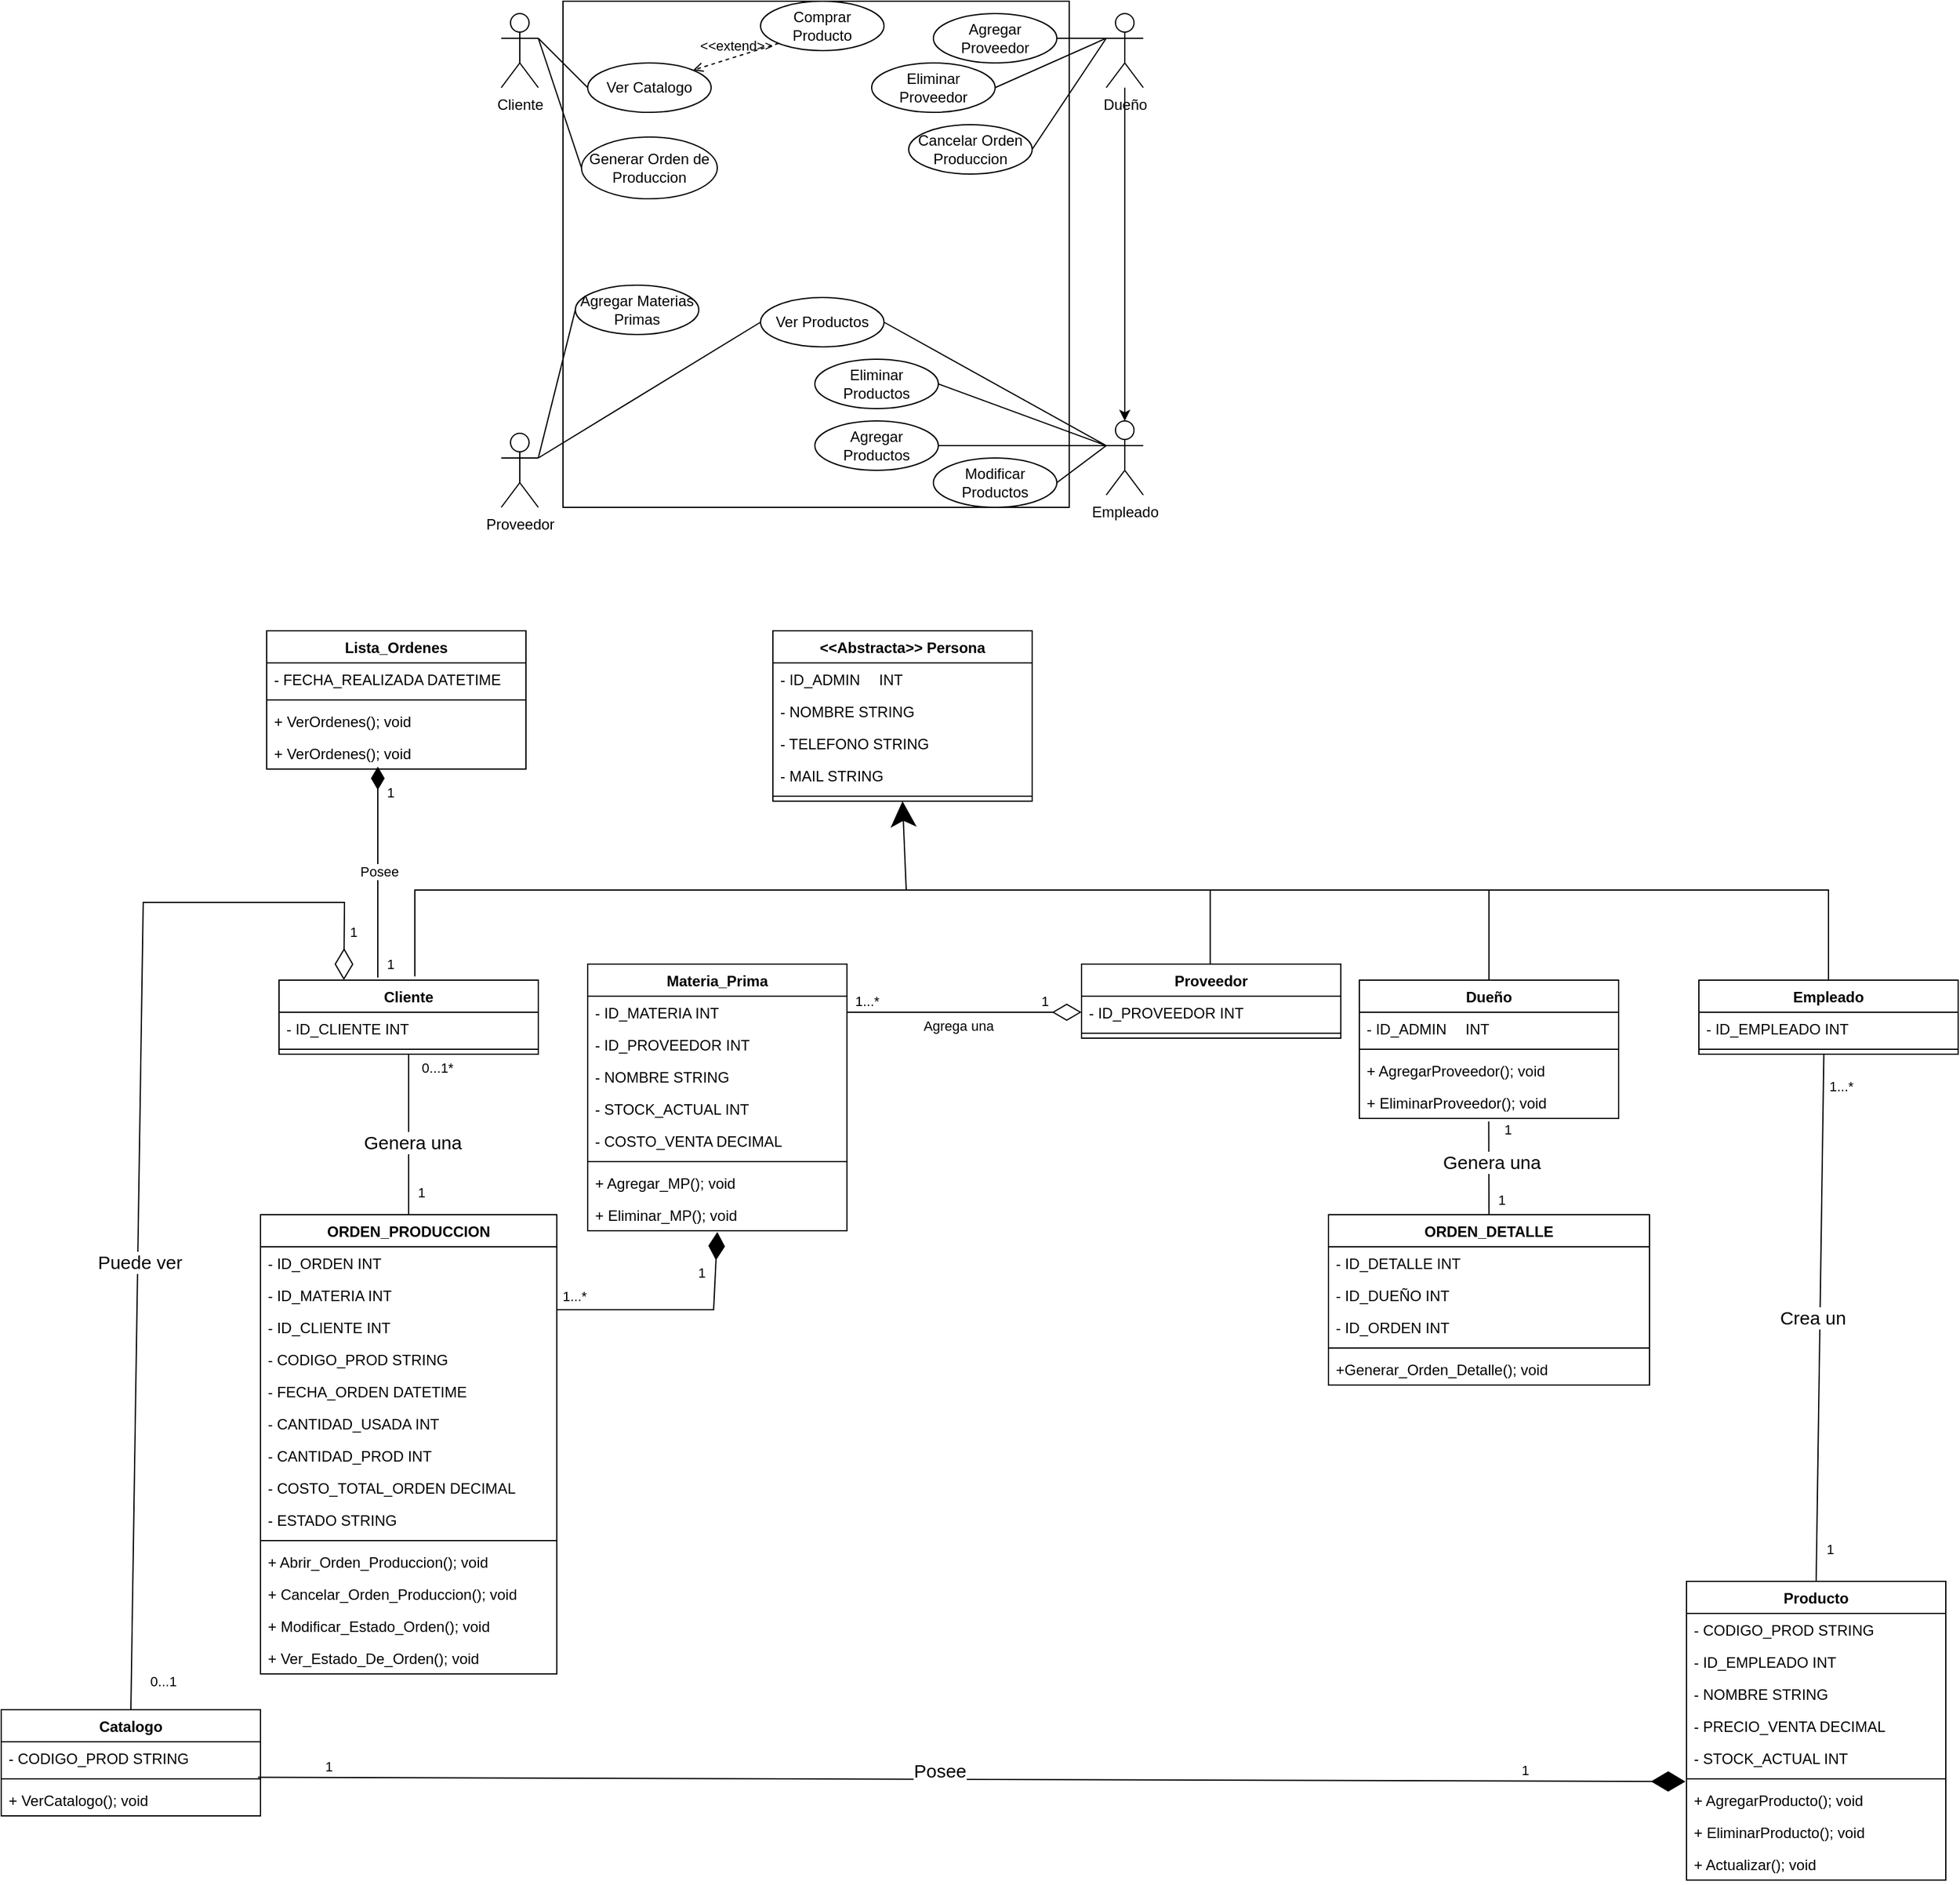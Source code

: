 <mxfile version="28.2.5">
  <diagram name="Página-1" id="LT0VvK6qrZf3RXIHlYqh">
    <mxGraphModel dx="1991" dy="751" grid="1" gridSize="10" guides="1" tooltips="1" connect="1" arrows="1" fold="1" page="1" pageScale="1" pageWidth="827" pageHeight="1169" math="0" shadow="0">
      <root>
        <mxCell id="0" />
        <mxCell id="1" parent="0" />
        <mxCell id="NWXbypDITUbBA5jq33zf-1" value="" style="whiteSpace=wrap;html=1;aspect=fixed;" vertex="1" parent="1">
          <mxGeometry x="160" y="40" width="410" height="410" as="geometry" />
        </mxCell>
        <mxCell id="NWXbypDITUbBA5jq33zf-2" value="Agregar&lt;div&gt;Proveedor&lt;/div&gt;" style="ellipse;whiteSpace=wrap;html=1;" vertex="1" parent="1">
          <mxGeometry x="460" y="50" width="100" height="40" as="geometry" />
        </mxCell>
        <mxCell id="NWXbypDITUbBA5jq33zf-3" value="Proveedor" style="shape=umlActor;verticalLabelPosition=bottom;verticalAlign=top;html=1;outlineConnect=0;" vertex="1" parent="1">
          <mxGeometry x="110" y="390" width="30" height="60" as="geometry" />
        </mxCell>
        <mxCell id="NWXbypDITUbBA5jq33zf-4" value="Dueño" style="shape=umlActor;verticalLabelPosition=bottom;verticalAlign=top;html=1;outlineConnect=0;" vertex="1" parent="1">
          <mxGeometry x="600" y="50" width="30" height="60" as="geometry" />
        </mxCell>
        <mxCell id="NWXbypDITUbBA5jq33zf-8" value="Eliminar&lt;div&gt;Proveedor&lt;/div&gt;" style="ellipse;whiteSpace=wrap;html=1;" vertex="1" parent="1">
          <mxGeometry x="410" y="90" width="100" height="40" as="geometry" />
        </mxCell>
        <mxCell id="NWXbypDITUbBA5jq33zf-9" value="" style="endArrow=none;html=1;rounded=0;entryX=0;entryY=0.333;entryDx=0;entryDy=0;entryPerimeter=0;exitX=1;exitY=0.5;exitDx=0;exitDy=0;" edge="1" parent="1" source="NWXbypDITUbBA5jq33zf-2" target="NWXbypDITUbBA5jq33zf-4">
          <mxGeometry width="50" height="50" relative="1" as="geometry">
            <mxPoint x="370" y="270" as="sourcePoint" />
            <mxPoint x="420" y="220" as="targetPoint" />
          </mxGeometry>
        </mxCell>
        <mxCell id="NWXbypDITUbBA5jq33zf-10" value="" style="endArrow=none;html=1;rounded=0;entryX=0;entryY=0.333;entryDx=0;entryDy=0;entryPerimeter=0;exitX=1;exitY=0.5;exitDx=0;exitDy=0;" edge="1" parent="1" source="NWXbypDITUbBA5jq33zf-8" target="NWXbypDITUbBA5jq33zf-4">
          <mxGeometry width="50" height="50" relative="1" as="geometry">
            <mxPoint x="570" y="80" as="sourcePoint" />
            <mxPoint x="620" y="80" as="targetPoint" />
          </mxGeometry>
        </mxCell>
        <mxCell id="NWXbypDITUbBA5jq33zf-13" value="&lt;div&gt;Agregar Productos&lt;/div&gt;" style="ellipse;whiteSpace=wrap;html=1;" vertex="1" parent="1">
          <mxGeometry x="364" y="380" width="100" height="40" as="geometry" />
        </mxCell>
        <mxCell id="NWXbypDITUbBA5jq33zf-14" value="" style="endArrow=none;html=1;rounded=0;exitX=1;exitY=0.5;exitDx=0;exitDy=0;" edge="1" parent="1" source="NWXbypDITUbBA5jq33zf-13">
          <mxGeometry width="50" height="50" relative="1" as="geometry">
            <mxPoint x="520" y="160" as="sourcePoint" />
            <mxPoint x="600" y="400" as="targetPoint" />
          </mxGeometry>
        </mxCell>
        <mxCell id="NWXbypDITUbBA5jq33zf-15" value="&lt;div&gt;Eliminar Productos&lt;/div&gt;" style="ellipse;whiteSpace=wrap;html=1;" vertex="1" parent="1">
          <mxGeometry x="364" y="330" width="100" height="40" as="geometry" />
        </mxCell>
        <mxCell id="NWXbypDITUbBA5jq33zf-18" value="&lt;div&gt;Agregar Materias Primas&lt;/div&gt;" style="ellipse;whiteSpace=wrap;html=1;" vertex="1" parent="1">
          <mxGeometry x="170" y="270" width="100" height="40" as="geometry" />
        </mxCell>
        <mxCell id="NWXbypDITUbBA5jq33zf-19" value="" style="endArrow=none;html=1;rounded=0;entryX=0;entryY=0.5;entryDx=0;entryDy=0;" edge="1" parent="1" target="NWXbypDITUbBA5jq33zf-18">
          <mxGeometry width="50" height="50" relative="1" as="geometry">
            <mxPoint x="140" y="410" as="sourcePoint" />
            <mxPoint x="200" y="410" as="targetPoint" />
          </mxGeometry>
        </mxCell>
        <mxCell id="NWXbypDITUbBA5jq33zf-20" value="&lt;div&gt;Ver Productos&lt;/div&gt;" style="ellipse;whiteSpace=wrap;html=1;" vertex="1" parent="1">
          <mxGeometry x="320" y="280" width="100" height="40" as="geometry" />
        </mxCell>
        <mxCell id="NWXbypDITUbBA5jq33zf-21" value="" style="endArrow=none;html=1;rounded=0;entryX=0;entryY=0.5;entryDx=0;entryDy=0;" edge="1" parent="1" target="NWXbypDITUbBA5jq33zf-20">
          <mxGeometry width="50" height="50" relative="1" as="geometry">
            <mxPoint x="140" y="410" as="sourcePoint" />
            <mxPoint x="250" y="370" as="targetPoint" />
          </mxGeometry>
        </mxCell>
        <mxCell id="NWXbypDITUbBA5jq33zf-22" value="" style="endArrow=none;html=1;rounded=0;exitX=1;exitY=0.5;exitDx=0;exitDy=0;entryX=0;entryY=0.333;entryDx=0;entryDy=0;entryPerimeter=0;" edge="1" parent="1" source="NWXbypDITUbBA5jq33zf-15" target="NWXbypDITUbBA5jq33zf-25">
          <mxGeometry width="50" height="50" relative="1" as="geometry">
            <mxPoint x="530" y="230" as="sourcePoint" />
            <mxPoint x="600" y="70" as="targetPoint" />
          </mxGeometry>
        </mxCell>
        <mxCell id="NWXbypDITUbBA5jq33zf-23" value="&lt;div&gt;Modificar Productos&lt;/div&gt;" style="ellipse;whiteSpace=wrap;html=1;" vertex="1" parent="1">
          <mxGeometry x="460" y="410" width="100" height="40" as="geometry" />
        </mxCell>
        <mxCell id="NWXbypDITUbBA5jq33zf-24" value="" style="endArrow=none;html=1;rounded=0;exitX=1;exitY=0.5;exitDx=0;exitDy=0;entryX=0;entryY=0.333;entryDx=0;entryDy=0;entryPerimeter=0;" edge="1" parent="1" source="NWXbypDITUbBA5jq33zf-23" target="NWXbypDITUbBA5jq33zf-25">
          <mxGeometry width="50" height="50" relative="1" as="geometry">
            <mxPoint x="520" y="320" as="sourcePoint" />
            <mxPoint x="640" y="180" as="targetPoint" />
          </mxGeometry>
        </mxCell>
        <mxCell id="NWXbypDITUbBA5jq33zf-25" value="Empleado" style="shape=umlActor;verticalLabelPosition=bottom;verticalAlign=top;html=1;outlineConnect=0;" vertex="1" parent="1">
          <mxGeometry x="600" y="380" width="30" height="60" as="geometry" />
        </mxCell>
        <mxCell id="NWXbypDITUbBA5jq33zf-28" style="edgeStyle=orthogonalEdgeStyle;rounded=0;orthogonalLoop=1;jettySize=auto;html=1;entryX=0.5;entryY=0;entryDx=0;entryDy=0;entryPerimeter=0;" edge="1" parent="1" source="NWXbypDITUbBA5jq33zf-4" target="NWXbypDITUbBA5jq33zf-25">
          <mxGeometry relative="1" as="geometry" />
        </mxCell>
        <mxCell id="NWXbypDITUbBA5jq33zf-29" value="" style="endArrow=none;html=1;rounded=0;exitX=1;exitY=0.5;exitDx=0;exitDy=0;" edge="1" parent="1" source="NWXbypDITUbBA5jq33zf-20">
          <mxGeometry width="50" height="50" relative="1" as="geometry">
            <mxPoint x="350" y="410" as="sourcePoint" />
            <mxPoint x="600" y="400" as="targetPoint" />
          </mxGeometry>
        </mxCell>
        <mxCell id="NWXbypDITUbBA5jq33zf-30" value="Cliente" style="shape=umlActor;verticalLabelPosition=bottom;verticalAlign=top;html=1;outlineConnect=0;" vertex="1" parent="1">
          <mxGeometry x="110" y="50" width="30" height="60" as="geometry" />
        </mxCell>
        <mxCell id="NWXbypDITUbBA5jq33zf-33" value="&lt;div&gt;Comprar Producto&lt;/div&gt;" style="ellipse;whiteSpace=wrap;html=1;" vertex="1" parent="1">
          <mxGeometry x="320" y="40" width="100" height="40" as="geometry" />
        </mxCell>
        <mxCell id="NWXbypDITUbBA5jq33zf-37" value="&lt;div&gt;Cancelar Orden Produccion&lt;/div&gt;" style="ellipse;whiteSpace=wrap;html=1;" vertex="1" parent="1">
          <mxGeometry x="440" y="140" width="100" height="40" as="geometry" />
        </mxCell>
        <mxCell id="NWXbypDITUbBA5jq33zf-38" value="" style="endArrow=none;html=1;rounded=0;exitX=1;exitY=0.5;exitDx=0;exitDy=0;" edge="1" parent="1" source="NWXbypDITUbBA5jq33zf-37">
          <mxGeometry width="50" height="50" relative="1" as="geometry">
            <mxPoint x="550" y="240" as="sourcePoint" />
            <mxPoint x="600" y="70" as="targetPoint" />
          </mxGeometry>
        </mxCell>
        <mxCell id="NWXbypDITUbBA5jq33zf-39" value="" style="endArrow=none;html=1;rounded=0;exitX=1;exitY=0.333;exitDx=0;exitDy=0;exitPerimeter=0;entryX=0;entryY=0.5;entryDx=0;entryDy=0;" edge="1" parent="1" source="NWXbypDITUbBA5jq33zf-30" target="NWXbypDITUbBA5jq33zf-40">
          <mxGeometry width="50" height="50" relative="1" as="geometry">
            <mxPoint x="210" y="120" as="sourcePoint" />
            <mxPoint x="260" y="170" as="targetPoint" />
          </mxGeometry>
        </mxCell>
        <mxCell id="NWXbypDITUbBA5jq33zf-40" value="&lt;div&gt;Ver Catalogo&lt;/div&gt;" style="ellipse;whiteSpace=wrap;html=1;" vertex="1" parent="1">
          <mxGeometry x="180" y="90" width="100" height="40" as="geometry" />
        </mxCell>
        <mxCell id="NWXbypDITUbBA5jq33zf-41" value="&amp;lt;&amp;lt;extend&amp;gt;&amp;gt;" style="html=1;verticalAlign=bottom;labelBackgroundColor=none;endArrow=open;endFill=0;dashed=1;rounded=0;exitX=0;exitY=1;exitDx=0;exitDy=0;entryX=1;entryY=0;entryDx=0;entryDy=0;" edge="1" parent="1" source="NWXbypDITUbBA5jq33zf-33" target="NWXbypDITUbBA5jq33zf-40">
          <mxGeometry width="160" relative="1" as="geometry">
            <mxPoint x="70" y="260" as="sourcePoint" />
            <mxPoint x="230" y="260" as="targetPoint" />
          </mxGeometry>
        </mxCell>
        <mxCell id="NWXbypDITUbBA5jq33zf-45" value="Generar Orden de Produccion" style="ellipse;whiteSpace=wrap;html=1;" vertex="1" parent="1">
          <mxGeometry x="175" y="150" width="110" height="50" as="geometry" />
        </mxCell>
        <mxCell id="NWXbypDITUbBA5jq33zf-46" value="" style="endArrow=none;html=1;rounded=0;exitX=1;exitY=0.333;exitDx=0;exitDy=0;exitPerimeter=0;entryX=0;entryY=0.5;entryDx=0;entryDy=0;" edge="1" parent="1" source="NWXbypDITUbBA5jq33zf-30" target="NWXbypDITUbBA5jq33zf-45">
          <mxGeometry width="50" height="50" relative="1" as="geometry">
            <mxPoint x="170" y="90" as="sourcePoint" />
            <mxPoint x="210" y="130" as="targetPoint" />
          </mxGeometry>
        </mxCell>
        <mxCell id="NWXbypDITUbBA5jq33zf-47" value="Proveedor" style="swimlane;fontStyle=1;align=center;verticalAlign=top;childLayout=stackLayout;horizontal=1;startSize=26;horizontalStack=0;resizeParent=1;resizeParentMax=0;resizeLast=0;collapsible=1;marginBottom=0;whiteSpace=wrap;html=1;" vertex="1" parent="1">
          <mxGeometry x="580" y="820" width="210" height="60" as="geometry" />
        </mxCell>
        <mxCell id="NWXbypDITUbBA5jq33zf-48" value="- ID_PROVEEDOR INT" style="text;strokeColor=none;fillColor=none;align=left;verticalAlign=top;spacingLeft=4;spacingRight=4;overflow=hidden;rotatable=0;points=[[0,0.5],[1,0.5]];portConstraint=eastwest;whiteSpace=wrap;html=1;" vertex="1" parent="NWXbypDITUbBA5jq33zf-47">
          <mxGeometry y="26" width="210" height="26" as="geometry" />
        </mxCell>
        <mxCell id="NWXbypDITUbBA5jq33zf-49" value="" style="line;strokeWidth=1;fillColor=none;align=left;verticalAlign=middle;spacingTop=-1;spacingLeft=3;spacingRight=3;rotatable=0;labelPosition=right;points=[];portConstraint=eastwest;strokeColor=inherit;" vertex="1" parent="NWXbypDITUbBA5jq33zf-47">
          <mxGeometry y="52" width="210" height="8" as="geometry" />
        </mxCell>
        <mxCell id="NWXbypDITUbBA5jq33zf-56" value="Materia_Prima" style="swimlane;fontStyle=1;align=center;verticalAlign=top;childLayout=stackLayout;horizontal=1;startSize=26;horizontalStack=0;resizeParent=1;resizeParentMax=0;resizeLast=0;collapsible=1;marginBottom=0;whiteSpace=wrap;html=1;" vertex="1" parent="1">
          <mxGeometry x="180" y="820" width="210" height="216" as="geometry" />
        </mxCell>
        <mxCell id="NWXbypDITUbBA5jq33zf-57" value="- ID_MATERIA INT" style="text;strokeColor=none;fillColor=none;align=left;verticalAlign=top;spacingLeft=4;spacingRight=4;overflow=hidden;rotatable=0;points=[[0,0.5],[1,0.5]];portConstraint=eastwest;whiteSpace=wrap;html=1;" vertex="1" parent="NWXbypDITUbBA5jq33zf-56">
          <mxGeometry y="26" width="210" height="26" as="geometry" />
        </mxCell>
        <mxCell id="NWXbypDITUbBA5jq33zf-63" value="- ID_PROVEEDOR INT" style="text;strokeColor=none;fillColor=none;align=left;verticalAlign=top;spacingLeft=4;spacingRight=4;overflow=hidden;rotatable=0;points=[[0,0.5],[1,0.5]];portConstraint=eastwest;whiteSpace=wrap;html=1;" vertex="1" parent="NWXbypDITUbBA5jq33zf-56">
          <mxGeometry y="52" width="210" height="26" as="geometry" />
        </mxCell>
        <mxCell id="NWXbypDITUbBA5jq33zf-58" value="- NOMBRE STRING" style="text;strokeColor=none;fillColor=none;align=left;verticalAlign=top;spacingLeft=4;spacingRight=4;overflow=hidden;rotatable=0;points=[[0,0.5],[1,0.5]];portConstraint=eastwest;whiteSpace=wrap;html=1;" vertex="1" parent="NWXbypDITUbBA5jq33zf-56">
          <mxGeometry y="78" width="210" height="26" as="geometry" />
        </mxCell>
        <mxCell id="NWXbypDITUbBA5jq33zf-59" value="- STOCK_ACTUAL INT" style="text;strokeColor=none;fillColor=none;align=left;verticalAlign=top;spacingLeft=4;spacingRight=4;overflow=hidden;rotatable=0;points=[[0,0.5],[1,0.5]];portConstraint=eastwest;whiteSpace=wrap;html=1;" vertex="1" parent="NWXbypDITUbBA5jq33zf-56">
          <mxGeometry y="104" width="210" height="26" as="geometry" />
        </mxCell>
        <mxCell id="NWXbypDITUbBA5jq33zf-60" value="- COSTO_VENTA DECIMAL" style="text;strokeColor=none;fillColor=none;align=left;verticalAlign=top;spacingLeft=4;spacingRight=4;overflow=hidden;rotatable=0;points=[[0,0.5],[1,0.5]];portConstraint=eastwest;whiteSpace=wrap;html=1;" vertex="1" parent="NWXbypDITUbBA5jq33zf-56">
          <mxGeometry y="130" width="210" height="26" as="geometry" />
        </mxCell>
        <mxCell id="NWXbypDITUbBA5jq33zf-61" value="" style="line;strokeWidth=1;fillColor=none;align=left;verticalAlign=middle;spacingTop=-1;spacingLeft=3;spacingRight=3;rotatable=0;labelPosition=right;points=[];portConstraint=eastwest;strokeColor=inherit;" vertex="1" parent="NWXbypDITUbBA5jq33zf-56">
          <mxGeometry y="156" width="210" height="8" as="geometry" />
        </mxCell>
        <mxCell id="NWXbypDITUbBA5jq33zf-62" value="+ Agregar_MP(); void" style="text;strokeColor=none;fillColor=none;align=left;verticalAlign=top;spacingLeft=4;spacingRight=4;overflow=hidden;rotatable=0;points=[[0,0.5],[1,0.5]];portConstraint=eastwest;whiteSpace=wrap;html=1;" vertex="1" parent="NWXbypDITUbBA5jq33zf-56">
          <mxGeometry y="164" width="210" height="26" as="geometry" />
        </mxCell>
        <mxCell id="NWXbypDITUbBA5jq33zf-201" value="+ Eliminar_MP(); void" style="text;strokeColor=none;fillColor=none;align=left;verticalAlign=top;spacingLeft=4;spacingRight=4;overflow=hidden;rotatable=0;points=[[0,0.5],[1,0.5]];portConstraint=eastwest;whiteSpace=wrap;html=1;" vertex="1" parent="NWXbypDITUbBA5jq33zf-56">
          <mxGeometry y="190" width="210" height="26" as="geometry" />
        </mxCell>
        <mxCell id="NWXbypDITUbBA5jq33zf-65" value="Producto" style="swimlane;fontStyle=1;align=center;verticalAlign=top;childLayout=stackLayout;horizontal=1;startSize=26;horizontalStack=0;resizeParent=1;resizeParentMax=0;resizeLast=0;collapsible=1;marginBottom=0;whiteSpace=wrap;html=1;" vertex="1" parent="1">
          <mxGeometry x="1070" y="1320" width="210" height="242" as="geometry" />
        </mxCell>
        <mxCell id="NWXbypDITUbBA5jq33zf-66" value="- CODIGO_PROD STRING" style="text;strokeColor=none;fillColor=none;align=left;verticalAlign=top;spacingLeft=4;spacingRight=4;overflow=hidden;rotatable=0;points=[[0,0.5],[1,0.5]];portConstraint=eastwest;whiteSpace=wrap;html=1;" vertex="1" parent="NWXbypDITUbBA5jq33zf-65">
          <mxGeometry y="26" width="210" height="26" as="geometry" />
        </mxCell>
        <mxCell id="NWXbypDITUbBA5jq33zf-141" value="- ID_EMPLEADO INT" style="text;strokeColor=none;fillColor=none;align=left;verticalAlign=top;spacingLeft=4;spacingRight=4;overflow=hidden;rotatable=0;points=[[0,0.5],[1,0.5]];portConstraint=eastwest;whiteSpace=wrap;html=1;" vertex="1" parent="NWXbypDITUbBA5jq33zf-65">
          <mxGeometry y="52" width="210" height="26" as="geometry" />
        </mxCell>
        <mxCell id="NWXbypDITUbBA5jq33zf-67" value="- NOMBRE STRING" style="text;strokeColor=none;fillColor=none;align=left;verticalAlign=top;spacingLeft=4;spacingRight=4;overflow=hidden;rotatable=0;points=[[0,0.5],[1,0.5]];portConstraint=eastwest;whiteSpace=wrap;html=1;" vertex="1" parent="NWXbypDITUbBA5jq33zf-65">
          <mxGeometry y="78" width="210" height="26" as="geometry" />
        </mxCell>
        <mxCell id="NWXbypDITUbBA5jq33zf-68" value="- PRECIO_VENTA DECIMAL" style="text;strokeColor=none;fillColor=none;align=left;verticalAlign=top;spacingLeft=4;spacingRight=4;overflow=hidden;rotatable=0;points=[[0,0.5],[1,0.5]];portConstraint=eastwest;whiteSpace=wrap;html=1;" vertex="1" parent="NWXbypDITUbBA5jq33zf-65">
          <mxGeometry y="104" width="210" height="26" as="geometry" />
        </mxCell>
        <mxCell id="NWXbypDITUbBA5jq33zf-69" value="- STOCK_ACTUAL INT" style="text;strokeColor=none;fillColor=none;align=left;verticalAlign=top;spacingLeft=4;spacingRight=4;overflow=hidden;rotatable=0;points=[[0,0.5],[1,0.5]];portConstraint=eastwest;whiteSpace=wrap;html=1;" vertex="1" parent="NWXbypDITUbBA5jq33zf-65">
          <mxGeometry y="130" width="210" height="26" as="geometry" />
        </mxCell>
        <mxCell id="NWXbypDITUbBA5jq33zf-70" value="" style="line;strokeWidth=1;fillColor=none;align=left;verticalAlign=middle;spacingTop=-1;spacingLeft=3;spacingRight=3;rotatable=0;labelPosition=right;points=[];portConstraint=eastwest;strokeColor=inherit;" vertex="1" parent="NWXbypDITUbBA5jq33zf-65">
          <mxGeometry y="156" width="210" height="8" as="geometry" />
        </mxCell>
        <mxCell id="NWXbypDITUbBA5jq33zf-71" value="+ AgregarProducto(); void" style="text;strokeColor=none;fillColor=none;align=left;verticalAlign=top;spacingLeft=4;spacingRight=4;overflow=hidden;rotatable=0;points=[[0,0.5],[1,0.5]];portConstraint=eastwest;whiteSpace=wrap;html=1;" vertex="1" parent="NWXbypDITUbBA5jq33zf-65">
          <mxGeometry y="164" width="210" height="26" as="geometry" />
        </mxCell>
        <mxCell id="NWXbypDITUbBA5jq33zf-185" value="+ EliminarProducto(); void" style="text;strokeColor=none;fillColor=none;align=left;verticalAlign=top;spacingLeft=4;spacingRight=4;overflow=hidden;rotatable=0;points=[[0,0.5],[1,0.5]];portConstraint=eastwest;whiteSpace=wrap;html=1;" vertex="1" parent="NWXbypDITUbBA5jq33zf-65">
          <mxGeometry y="190" width="210" height="26" as="geometry" />
        </mxCell>
        <mxCell id="NWXbypDITUbBA5jq33zf-186" value="+ Actualizar(); void" style="text;strokeColor=none;fillColor=none;align=left;verticalAlign=top;spacingLeft=4;spacingRight=4;overflow=hidden;rotatable=0;points=[[0,0.5],[1,0.5]];portConstraint=eastwest;whiteSpace=wrap;html=1;" vertex="1" parent="NWXbypDITUbBA5jq33zf-65">
          <mxGeometry y="216" width="210" height="26" as="geometry" />
        </mxCell>
        <mxCell id="NWXbypDITUbBA5jq33zf-73" value="ORDEN_PRODUCCION" style="swimlane;fontStyle=1;align=center;verticalAlign=top;childLayout=stackLayout;horizontal=1;startSize=26;horizontalStack=0;resizeParent=1;resizeParentMax=0;resizeLast=0;collapsible=1;marginBottom=0;whiteSpace=wrap;html=1;" vertex="1" parent="1">
          <mxGeometry x="-85" y="1023" width="240" height="372" as="geometry" />
        </mxCell>
        <mxCell id="NWXbypDITUbBA5jq33zf-74" value="- ID_ORDEN INT" style="text;strokeColor=none;fillColor=none;align=left;verticalAlign=top;spacingLeft=4;spacingRight=4;overflow=hidden;rotatable=0;points=[[0,0.5],[1,0.5]];portConstraint=eastwest;whiteSpace=wrap;html=1;" vertex="1" parent="NWXbypDITUbBA5jq33zf-73">
          <mxGeometry y="26" width="240" height="26" as="geometry" />
        </mxCell>
        <mxCell id="NWXbypDITUbBA5jq33zf-194" value="- ID_MATERIA INT" style="text;strokeColor=none;fillColor=none;align=left;verticalAlign=top;spacingLeft=4;spacingRight=4;overflow=hidden;rotatable=0;points=[[0,0.5],[1,0.5]];portConstraint=eastwest;whiteSpace=wrap;html=1;" vertex="1" parent="NWXbypDITUbBA5jq33zf-73">
          <mxGeometry y="52" width="240" height="26" as="geometry" />
        </mxCell>
        <mxCell id="NWXbypDITUbBA5jq33zf-199" value="- ID_CLIENTE INT" style="text;strokeColor=none;fillColor=none;align=left;verticalAlign=top;spacingLeft=4;spacingRight=4;overflow=hidden;rotatable=0;points=[[0,0.5],[1,0.5]];portConstraint=eastwest;whiteSpace=wrap;html=1;" vertex="1" parent="NWXbypDITUbBA5jq33zf-73">
          <mxGeometry y="78" width="240" height="26" as="geometry" />
        </mxCell>
        <mxCell id="NWXbypDITUbBA5jq33zf-76" value="- CODIGO_PROD STRING" style="text;strokeColor=none;fillColor=none;align=left;verticalAlign=top;spacingLeft=4;spacingRight=4;overflow=hidden;rotatable=0;points=[[0,0.5],[1,0.5]];portConstraint=eastwest;whiteSpace=wrap;html=1;" vertex="1" parent="NWXbypDITUbBA5jq33zf-73">
          <mxGeometry y="104" width="240" height="26" as="geometry" />
        </mxCell>
        <mxCell id="NWXbypDITUbBA5jq33zf-75" value="- FECHA_ORDEN DATETIME" style="text;strokeColor=none;fillColor=none;align=left;verticalAlign=top;spacingLeft=4;spacingRight=4;overflow=hidden;rotatable=0;points=[[0,0.5],[1,0.5]];portConstraint=eastwest;whiteSpace=wrap;html=1;" vertex="1" parent="NWXbypDITUbBA5jq33zf-73">
          <mxGeometry y="130" width="240" height="26" as="geometry" />
        </mxCell>
        <mxCell id="NWXbypDITUbBA5jq33zf-198" value="- CANTIDAD_USADA INT" style="text;strokeColor=none;fillColor=none;align=left;verticalAlign=top;spacingLeft=4;spacingRight=4;overflow=hidden;rotatable=0;points=[[0,0.5],[1,0.5]];portConstraint=eastwest;whiteSpace=wrap;html=1;" vertex="1" parent="NWXbypDITUbBA5jq33zf-73">
          <mxGeometry y="156" width="240" height="26" as="geometry" />
        </mxCell>
        <mxCell id="NWXbypDITUbBA5jq33zf-77" value="- CANTIDAD_PROD INT" style="text;strokeColor=none;fillColor=none;align=left;verticalAlign=top;spacingLeft=4;spacingRight=4;overflow=hidden;rotatable=0;points=[[0,0.5],[1,0.5]];portConstraint=eastwest;whiteSpace=wrap;html=1;" vertex="1" parent="NWXbypDITUbBA5jq33zf-73">
          <mxGeometry y="182" width="240" height="26" as="geometry" />
        </mxCell>
        <mxCell id="NWXbypDITUbBA5jq33zf-187" value="- COSTO_TOTAL_ORDEN DECIMAL" style="text;strokeColor=none;fillColor=none;align=left;verticalAlign=top;spacingLeft=4;spacingRight=4;overflow=hidden;rotatable=0;points=[[0,0.5],[1,0.5]];portConstraint=eastwest;whiteSpace=wrap;html=1;" vertex="1" parent="NWXbypDITUbBA5jq33zf-73">
          <mxGeometry y="208" width="240" height="26" as="geometry" />
        </mxCell>
        <mxCell id="NWXbypDITUbBA5jq33zf-203" value="- ESTADO STRING" style="text;strokeColor=none;fillColor=none;align=left;verticalAlign=top;spacingLeft=4;spacingRight=4;overflow=hidden;rotatable=0;points=[[0,0.5],[1,0.5]];portConstraint=eastwest;whiteSpace=wrap;html=1;" vertex="1" parent="NWXbypDITUbBA5jq33zf-73">
          <mxGeometry y="234" width="240" height="26" as="geometry" />
        </mxCell>
        <mxCell id="NWXbypDITUbBA5jq33zf-78" value="" style="line;strokeWidth=1;fillColor=none;align=left;verticalAlign=middle;spacingTop=-1;spacingLeft=3;spacingRight=3;rotatable=0;labelPosition=right;points=[];portConstraint=eastwest;strokeColor=inherit;" vertex="1" parent="NWXbypDITUbBA5jq33zf-73">
          <mxGeometry y="260" width="240" height="8" as="geometry" />
        </mxCell>
        <mxCell id="NWXbypDITUbBA5jq33zf-79" value="+ Abrir_Orden_Produccion(); void" style="text;strokeColor=none;fillColor=none;align=left;verticalAlign=top;spacingLeft=4;spacingRight=4;overflow=hidden;rotatable=0;points=[[0,0.5],[1,0.5]];portConstraint=eastwest;whiteSpace=wrap;html=1;" vertex="1" parent="NWXbypDITUbBA5jq33zf-73">
          <mxGeometry y="268" width="240" height="26" as="geometry" />
        </mxCell>
        <mxCell id="NWXbypDITUbBA5jq33zf-200" value="+ Cancelar_Orden_Produccion(); void" style="text;strokeColor=none;fillColor=none;align=left;verticalAlign=top;spacingLeft=4;spacingRight=4;overflow=hidden;rotatable=0;points=[[0,0.5],[1,0.5]];portConstraint=eastwest;whiteSpace=wrap;html=1;" vertex="1" parent="NWXbypDITUbBA5jq33zf-73">
          <mxGeometry y="294" width="240" height="26" as="geometry" />
        </mxCell>
        <mxCell id="NWXbypDITUbBA5jq33zf-206" value="+ Modificar_Estado_Orden(); void" style="text;strokeColor=none;fillColor=none;align=left;verticalAlign=top;spacingLeft=4;spacingRight=4;overflow=hidden;rotatable=0;points=[[0,0.5],[1,0.5]];portConstraint=eastwest;whiteSpace=wrap;html=1;" vertex="1" parent="NWXbypDITUbBA5jq33zf-73">
          <mxGeometry y="320" width="240" height="26" as="geometry" />
        </mxCell>
        <mxCell id="NWXbypDITUbBA5jq33zf-204" value="+ Ver_Estado_De_Orden(); void" style="text;strokeColor=none;fillColor=none;align=left;verticalAlign=top;spacingLeft=4;spacingRight=4;overflow=hidden;rotatable=0;points=[[0,0.5],[1,0.5]];portConstraint=eastwest;whiteSpace=wrap;html=1;" vertex="1" parent="NWXbypDITUbBA5jq33zf-73">
          <mxGeometry y="346" width="240" height="26" as="geometry" />
        </mxCell>
        <mxCell id="NWXbypDITUbBA5jq33zf-81" value="ORDEN_DETALLE" style="swimlane;fontStyle=1;align=center;verticalAlign=top;childLayout=stackLayout;horizontal=1;startSize=26;horizontalStack=0;resizeParent=1;resizeParentMax=0;resizeLast=0;collapsible=1;marginBottom=0;whiteSpace=wrap;html=1;" vertex="1" parent="1">
          <mxGeometry x="780" y="1023" width="260" height="138" as="geometry" />
        </mxCell>
        <mxCell id="NWXbypDITUbBA5jq33zf-82" value="- ID_DETALLE INT" style="text;strokeColor=none;fillColor=none;align=left;verticalAlign=top;spacingLeft=4;spacingRight=4;overflow=hidden;rotatable=0;points=[[0,0.5],[1,0.5]];portConstraint=eastwest;whiteSpace=wrap;html=1;" vertex="1" parent="NWXbypDITUbBA5jq33zf-81">
          <mxGeometry y="26" width="260" height="26" as="geometry" />
        </mxCell>
        <mxCell id="NWXbypDITUbBA5jq33zf-175" value="- ID_DUEÑO INT" style="text;strokeColor=none;fillColor=none;align=left;verticalAlign=top;spacingLeft=4;spacingRight=4;overflow=hidden;rotatable=0;points=[[0,0.5],[1,0.5]];portConstraint=eastwest;whiteSpace=wrap;html=1;" vertex="1" parent="NWXbypDITUbBA5jq33zf-81">
          <mxGeometry y="52" width="260" height="26" as="geometry" />
        </mxCell>
        <mxCell id="NWXbypDITUbBA5jq33zf-83" value="- ID_ORDEN INT" style="text;strokeColor=none;fillColor=none;align=left;verticalAlign=top;spacingLeft=4;spacingRight=4;overflow=hidden;rotatable=0;points=[[0,0.5],[1,0.5]];portConstraint=eastwest;whiteSpace=wrap;html=1;" vertex="1" parent="NWXbypDITUbBA5jq33zf-81">
          <mxGeometry y="78" width="260" height="26" as="geometry" />
        </mxCell>
        <mxCell id="NWXbypDITUbBA5jq33zf-86" value="" style="line;strokeWidth=1;fillColor=none;align=left;verticalAlign=middle;spacingTop=-1;spacingLeft=3;spacingRight=3;rotatable=0;labelPosition=right;points=[];portConstraint=eastwest;strokeColor=inherit;" vertex="1" parent="NWXbypDITUbBA5jq33zf-81">
          <mxGeometry y="104" width="260" height="8" as="geometry" />
        </mxCell>
        <mxCell id="NWXbypDITUbBA5jq33zf-87" value="+Generar_Orden_Detalle(); void" style="text;strokeColor=none;fillColor=none;align=left;verticalAlign=top;spacingLeft=4;spacingRight=4;overflow=hidden;rotatable=0;points=[[0,0.5],[1,0.5]];portConstraint=eastwest;whiteSpace=wrap;html=1;" vertex="1" parent="NWXbypDITUbBA5jq33zf-81">
          <mxGeometry y="112" width="260" height="26" as="geometry" />
        </mxCell>
        <mxCell id="NWXbypDITUbBA5jq33zf-95" value="Empleado" style="swimlane;fontStyle=1;align=center;verticalAlign=top;childLayout=stackLayout;horizontal=1;startSize=26;horizontalStack=0;resizeParent=1;resizeParentMax=0;resizeLast=0;collapsible=1;marginBottom=0;whiteSpace=wrap;html=1;" vertex="1" parent="1">
          <mxGeometry x="1080" y="833" width="210" height="60" as="geometry" />
        </mxCell>
        <mxCell id="NWXbypDITUbBA5jq33zf-96" value="- ID_EMPLEADO INT" style="text;strokeColor=none;fillColor=none;align=left;verticalAlign=top;spacingLeft=4;spacingRight=4;overflow=hidden;rotatable=0;points=[[0,0.5],[1,0.5]];portConstraint=eastwest;whiteSpace=wrap;html=1;" vertex="1" parent="NWXbypDITUbBA5jq33zf-95">
          <mxGeometry y="26" width="210" height="26" as="geometry" />
        </mxCell>
        <mxCell id="NWXbypDITUbBA5jq33zf-100" value="" style="line;strokeWidth=1;fillColor=none;align=left;verticalAlign=middle;spacingTop=-1;spacingLeft=3;spacingRight=3;rotatable=0;labelPosition=right;points=[];portConstraint=eastwest;strokeColor=inherit;" vertex="1" parent="NWXbypDITUbBA5jq33zf-95">
          <mxGeometry y="52" width="210" height="8" as="geometry" />
        </mxCell>
        <mxCell id="NWXbypDITUbBA5jq33zf-102" value="Cliente" style="swimlane;fontStyle=1;align=center;verticalAlign=top;childLayout=stackLayout;horizontal=1;startSize=26;horizontalStack=0;resizeParent=1;resizeParentMax=0;resizeLast=0;collapsible=1;marginBottom=0;whiteSpace=wrap;html=1;" vertex="1" parent="1">
          <mxGeometry x="-70" y="833" width="210" height="60" as="geometry" />
        </mxCell>
        <mxCell id="NWXbypDITUbBA5jq33zf-103" value="- ID_CLIENTE&lt;span style=&quot;white-space: pre;&quot;&gt;&#x9;&lt;/span&gt;INT" style="text;strokeColor=none;fillColor=none;align=left;verticalAlign=top;spacingLeft=4;spacingRight=4;overflow=hidden;rotatable=0;points=[[0,0.5],[1,0.5]];portConstraint=eastwest;whiteSpace=wrap;html=1;" vertex="1" parent="NWXbypDITUbBA5jq33zf-102">
          <mxGeometry y="26" width="210" height="26" as="geometry" />
        </mxCell>
        <mxCell id="NWXbypDITUbBA5jq33zf-107" value="" style="line;strokeWidth=1;fillColor=none;align=left;verticalAlign=middle;spacingTop=-1;spacingLeft=3;spacingRight=3;rotatable=0;labelPosition=right;points=[];portConstraint=eastwest;strokeColor=inherit;" vertex="1" parent="NWXbypDITUbBA5jq33zf-102">
          <mxGeometry y="52" width="210" height="8" as="geometry" />
        </mxCell>
        <mxCell id="NWXbypDITUbBA5jq33zf-109" value="Dueño" style="swimlane;fontStyle=1;align=center;verticalAlign=top;childLayout=stackLayout;horizontal=1;startSize=26;horizontalStack=0;resizeParent=1;resizeParentMax=0;resizeLast=0;collapsible=1;marginBottom=0;whiteSpace=wrap;html=1;" vertex="1" parent="1">
          <mxGeometry x="805" y="833" width="210" height="112" as="geometry" />
        </mxCell>
        <mxCell id="NWXbypDITUbBA5jq33zf-110" value="- ID_ADMIN&lt;span style=&quot;white-space: pre;&quot;&gt;&#x9;&lt;/span&gt;INT" style="text;strokeColor=none;fillColor=none;align=left;verticalAlign=top;spacingLeft=4;spacingRight=4;overflow=hidden;rotatable=0;points=[[0,0.5],[1,0.5]];portConstraint=eastwest;whiteSpace=wrap;html=1;" vertex="1" parent="NWXbypDITUbBA5jq33zf-109">
          <mxGeometry y="26" width="210" height="26" as="geometry" />
        </mxCell>
        <mxCell id="NWXbypDITUbBA5jq33zf-114" value="" style="line;strokeWidth=1;fillColor=none;align=left;verticalAlign=middle;spacingTop=-1;spacingLeft=3;spacingRight=3;rotatable=0;labelPosition=right;points=[];portConstraint=eastwest;strokeColor=inherit;" vertex="1" parent="NWXbypDITUbBA5jq33zf-109">
          <mxGeometry y="52" width="210" height="8" as="geometry" />
        </mxCell>
        <mxCell id="NWXbypDITUbBA5jq33zf-115" value="+ AgregarProveedor(); void" style="text;strokeColor=none;fillColor=none;align=left;verticalAlign=top;spacingLeft=4;spacingRight=4;overflow=hidden;rotatable=0;points=[[0,0.5],[1,0.5]];portConstraint=eastwest;whiteSpace=wrap;html=1;" vertex="1" parent="NWXbypDITUbBA5jq33zf-109">
          <mxGeometry y="60" width="210" height="26" as="geometry" />
        </mxCell>
        <mxCell id="NWXbypDITUbBA5jq33zf-137" value="+ EliminarProveedor(); void" style="text;strokeColor=none;fillColor=none;align=left;verticalAlign=top;spacingLeft=4;spacingRight=4;overflow=hidden;rotatable=0;points=[[0,0.5],[1,0.5]];portConstraint=eastwest;whiteSpace=wrap;html=1;" vertex="1" parent="NWXbypDITUbBA5jq33zf-109">
          <mxGeometry y="86" width="210" height="26" as="geometry" />
        </mxCell>
        <mxCell id="NWXbypDITUbBA5jq33zf-116" value="&lt;div style=&quot;&quot;&gt;&lt;span style=&quot;background-color: transparent; color: light-dark(rgb(0, 0, 0), rgb(255, 255, 255));&quot;&gt;&amp;lt;&amp;lt;Abstracta&amp;gt;&amp;gt;&amp;nbsp;&lt;/span&gt;&lt;span style=&quot;background-color: transparent; color: light-dark(rgb(0, 0, 0), rgb(255, 255, 255));&quot;&gt;Persona&lt;/span&gt;&lt;/div&gt;" style="swimlane;fontStyle=1;align=center;verticalAlign=top;childLayout=stackLayout;horizontal=1;startSize=26;horizontalStack=0;resizeParent=1;resizeParentMax=0;resizeLast=0;collapsible=1;marginBottom=0;whiteSpace=wrap;html=1;swimlaneLine=1;fillColor=default;" vertex="1" parent="1">
          <mxGeometry x="330" y="550" width="210" height="138" as="geometry">
            <mxRectangle x="840" y="370" width="120" height="40" as="alternateBounds" />
          </mxGeometry>
        </mxCell>
        <mxCell id="NWXbypDITUbBA5jq33zf-117" value="- ID_ADMIN&lt;span style=&quot;white-space: pre;&quot;&gt;&#x9;&lt;/span&gt;INT" style="text;strokeColor=none;fillColor=none;align=left;verticalAlign=top;spacingLeft=4;spacingRight=4;overflow=hidden;rotatable=0;points=[[0,0.5],[1,0.5]];portConstraint=eastwest;whiteSpace=wrap;html=1;" vertex="1" parent="NWXbypDITUbBA5jq33zf-116">
          <mxGeometry y="26" width="210" height="26" as="geometry" />
        </mxCell>
        <mxCell id="NWXbypDITUbBA5jq33zf-118" value="- NOMBRE STRING" style="text;strokeColor=none;fillColor=none;align=left;verticalAlign=top;spacingLeft=4;spacingRight=4;overflow=hidden;rotatable=0;points=[[0,0.5],[1,0.5]];portConstraint=eastwest;whiteSpace=wrap;html=1;" vertex="1" parent="NWXbypDITUbBA5jq33zf-116">
          <mxGeometry y="52" width="210" height="26" as="geometry" />
        </mxCell>
        <mxCell id="NWXbypDITUbBA5jq33zf-119" value="- TELEFONO STRING" style="text;strokeColor=none;fillColor=none;align=left;verticalAlign=top;spacingLeft=4;spacingRight=4;overflow=hidden;rotatable=0;points=[[0,0.5],[1,0.5]];portConstraint=eastwest;whiteSpace=wrap;html=1;" vertex="1" parent="NWXbypDITUbBA5jq33zf-116">
          <mxGeometry y="78" width="210" height="26" as="geometry" />
        </mxCell>
        <mxCell id="NWXbypDITUbBA5jq33zf-120" value="- MAIL STRING" style="text;strokeColor=none;fillColor=none;align=left;verticalAlign=top;spacingLeft=4;spacingRight=4;overflow=hidden;rotatable=0;points=[[0,0.5],[1,0.5]];portConstraint=eastwest;whiteSpace=wrap;html=1;" vertex="1" parent="NWXbypDITUbBA5jq33zf-116">
          <mxGeometry y="104" width="210" height="26" as="geometry" />
        </mxCell>
        <mxCell id="NWXbypDITUbBA5jq33zf-121" value="" style="line;strokeWidth=1;fillColor=none;align=left;verticalAlign=middle;spacingTop=-1;spacingLeft=3;spacingRight=3;rotatable=0;labelPosition=right;points=[];portConstraint=eastwest;strokeColor=inherit;" vertex="1" parent="NWXbypDITUbBA5jq33zf-116">
          <mxGeometry y="130" width="210" height="8" as="geometry" />
        </mxCell>
        <mxCell id="NWXbypDITUbBA5jq33zf-126" value="" style="endArrow=none;html=1;rounded=0;exitX=0.5;exitY=0;exitDx=0;exitDy=0;" edge="1" parent="1" source="NWXbypDITUbBA5jq33zf-95">
          <mxGeometry width="50" height="50" relative="1" as="geometry">
            <mxPoint x="420" y="830" as="sourcePoint" />
            <mxPoint x="370" y="760" as="targetPoint" />
            <Array as="points">
              <mxPoint x="1185" y="760" />
            </Array>
          </mxGeometry>
        </mxCell>
        <mxCell id="NWXbypDITUbBA5jq33zf-128" value="" style="endArrow=none;html=1;rounded=0;exitX=0.5;exitY=0;exitDx=0;exitDy=0;" edge="1" parent="1" source="NWXbypDITUbBA5jq33zf-109">
          <mxGeometry width="50" height="50" relative="1" as="geometry">
            <mxPoint x="890" y="830" as="sourcePoint" />
            <mxPoint x="40" y="830" as="targetPoint" />
            <Array as="points">
              <mxPoint x="910" y="760" />
              <mxPoint x="40" y="760" />
            </Array>
          </mxGeometry>
        </mxCell>
        <mxCell id="NWXbypDITUbBA5jq33zf-142" value="" style="endArrow=none;html=1;rounded=0;exitX=0.5;exitY=0;exitDx=0;exitDy=0;entryX=0.482;entryY=1;entryDx=0;entryDy=0;entryPerimeter=0;startArrow=none;startFill=0;" edge="1" parent="1" source="NWXbypDITUbBA5jq33zf-65" target="NWXbypDITUbBA5jq33zf-100">
          <mxGeometry width="50" height="50" relative="1" as="geometry">
            <mxPoint x="440" y="1080" as="sourcePoint" />
            <mxPoint x="366.22" y="909.146" as="targetPoint" />
          </mxGeometry>
        </mxCell>
        <mxCell id="NWXbypDITUbBA5jq33zf-143" value="1...*" style="edgeLabel;html=1;align=center;verticalAlign=middle;resizable=0;points=[];" vertex="1" connectable="0" parent="NWXbypDITUbBA5jq33zf-142">
          <mxGeometry x="0.831" y="-4" relative="1" as="geometry">
            <mxPoint x="10" y="-10" as="offset" />
          </mxGeometry>
        </mxCell>
        <mxCell id="NWXbypDITUbBA5jq33zf-144" value="1" style="edgeLabel;html=1;align=center;verticalAlign=middle;resizable=0;points=[];" vertex="1" connectable="0" parent="NWXbypDITUbBA5jq33zf-142">
          <mxGeometry x="-0.787" y="-2" relative="1" as="geometry">
            <mxPoint x="8" y="19" as="offset" />
          </mxGeometry>
        </mxCell>
        <mxCell id="NWXbypDITUbBA5jq33zf-169" value="Crea un" style="edgeLabel;html=1;align=center;verticalAlign=middle;resizable=0;points=[];rotation=0;fontSize=15;" vertex="1" connectable="0" parent="NWXbypDITUbBA5jq33zf-142">
          <mxGeometry x="0.028" y="2" relative="1" as="geometry">
            <mxPoint x="-4" y="5" as="offset" />
          </mxGeometry>
        </mxCell>
        <mxCell id="NWXbypDITUbBA5jq33zf-146" value="" style="endArrow=none;html=1;rounded=0;exitX=0.5;exitY=0;exitDx=0;exitDy=0;entryX=0.5;entryY=1;entryDx=0;entryDy=0;startArrow=none;startFill=0;" edge="1" parent="1" source="NWXbypDITUbBA5jq33zf-73" target="NWXbypDITUbBA5jq33zf-102">
          <mxGeometry width="50" height="50" relative="1" as="geometry">
            <mxPoint x="424" y="1111" as="sourcePoint" />
            <mxPoint x="33.53" y="923.758" as="targetPoint" />
          </mxGeometry>
        </mxCell>
        <mxCell id="NWXbypDITUbBA5jq33zf-147" value="0...1*" style="edgeLabel;html=1;align=center;verticalAlign=middle;resizable=0;points=[];" vertex="1" connectable="0" parent="NWXbypDITUbBA5jq33zf-146">
          <mxGeometry x="0.831" y="-4" relative="1" as="geometry">
            <mxPoint x="19" as="offset" />
          </mxGeometry>
        </mxCell>
        <mxCell id="NWXbypDITUbBA5jq33zf-148" value="1" style="edgeLabel;html=1;align=center;verticalAlign=middle;resizable=0;points=[];" vertex="1" connectable="0" parent="NWXbypDITUbBA5jq33zf-146">
          <mxGeometry x="-0.787" y="-2" relative="1" as="geometry">
            <mxPoint x="8" y="-4" as="offset" />
          </mxGeometry>
        </mxCell>
        <mxCell id="NWXbypDITUbBA5jq33zf-172" value="&lt;font style=&quot;font-size: 15px;&quot;&gt;Genera una&lt;/font&gt;" style="edgeLabel;html=1;align=center;verticalAlign=middle;resizable=0;points=[];" vertex="1" connectable="0" parent="NWXbypDITUbBA5jq33zf-146">
          <mxGeometry x="-0.083" y="-3" relative="1" as="geometry">
            <mxPoint as="offset" />
          </mxGeometry>
        </mxCell>
        <mxCell id="NWXbypDITUbBA5jq33zf-149" value="" style="endArrow=none;html=1;rounded=0;exitX=0.5;exitY=0;exitDx=0;exitDy=0;entryX=0.499;entryY=1.096;entryDx=0;entryDy=0;entryPerimeter=0;startArrow=none;startFill=0;" edge="1" parent="1" source="NWXbypDITUbBA5jq33zf-81" target="NWXbypDITUbBA5jq33zf-137">
          <mxGeometry width="50" height="50" relative="1" as="geometry">
            <mxPoint x="601" y="1065" as="sourcePoint" />
            <mxPoint x="600" y="950" as="targetPoint" />
          </mxGeometry>
        </mxCell>
        <mxCell id="NWXbypDITUbBA5jq33zf-150" value="1" style="edgeLabel;html=1;align=center;verticalAlign=middle;resizable=0;points=[];" vertex="1" connectable="0" parent="NWXbypDITUbBA5jq33zf-149">
          <mxGeometry x="0.831" y="-4" relative="1" as="geometry">
            <mxPoint x="11" as="offset" />
          </mxGeometry>
        </mxCell>
        <mxCell id="NWXbypDITUbBA5jq33zf-151" value="1" style="edgeLabel;html=1;align=center;verticalAlign=middle;resizable=0;points=[];" vertex="1" connectable="0" parent="NWXbypDITUbBA5jq33zf-149">
          <mxGeometry x="-0.787" y="-2" relative="1" as="geometry">
            <mxPoint x="8" y="-4" as="offset" />
          </mxGeometry>
        </mxCell>
        <mxCell id="NWXbypDITUbBA5jq33zf-174" value="&lt;font style=&quot;font-size: 15px;&quot;&gt;Genera una&lt;/font&gt;" style="edgeLabel;html=1;align=center;verticalAlign=middle;resizable=0;points=[];" vertex="1" connectable="0" parent="NWXbypDITUbBA5jq33zf-149">
          <mxGeometry x="0.138" y="-2" relative="1" as="geometry">
            <mxPoint as="offset" />
          </mxGeometry>
        </mxCell>
        <mxCell id="NWXbypDITUbBA5jq33zf-152" value="Catalogo" style="swimlane;fontStyle=1;align=center;verticalAlign=top;childLayout=stackLayout;horizontal=1;startSize=26;horizontalStack=0;resizeParent=1;resizeParentMax=0;resizeLast=0;collapsible=1;marginBottom=0;whiteSpace=wrap;html=1;" vertex="1" parent="1">
          <mxGeometry x="-295" y="1424" width="210" height="86" as="geometry" />
        </mxCell>
        <mxCell id="NWXbypDITUbBA5jq33zf-153" value="- CODIGO_PROD STRING" style="text;strokeColor=none;fillColor=none;align=left;verticalAlign=top;spacingLeft=4;spacingRight=4;overflow=hidden;rotatable=0;points=[[0,0.5],[1,0.5]];portConstraint=eastwest;whiteSpace=wrap;html=1;" vertex="1" parent="NWXbypDITUbBA5jq33zf-152">
          <mxGeometry y="26" width="210" height="26" as="geometry" />
        </mxCell>
        <mxCell id="NWXbypDITUbBA5jq33zf-158" value="" style="line;strokeWidth=1;fillColor=none;align=left;verticalAlign=middle;spacingTop=-1;spacingLeft=3;spacingRight=3;rotatable=0;labelPosition=right;points=[];portConstraint=eastwest;strokeColor=inherit;" vertex="1" parent="NWXbypDITUbBA5jq33zf-152">
          <mxGeometry y="52" width="210" height="8" as="geometry" />
        </mxCell>
        <mxCell id="NWXbypDITUbBA5jq33zf-159" value="+ VerCatalogo(); void" style="text;strokeColor=none;fillColor=none;align=left;verticalAlign=top;spacingLeft=4;spacingRight=4;overflow=hidden;rotatable=0;points=[[0,0.5],[1,0.5]];portConstraint=eastwest;whiteSpace=wrap;html=1;" vertex="1" parent="NWXbypDITUbBA5jq33zf-152">
          <mxGeometry y="60" width="210" height="26" as="geometry" />
        </mxCell>
        <mxCell id="NWXbypDITUbBA5jq33zf-160" value="" style="endArrow=none;html=1;rounded=0;exitX=0.25;exitY=0;exitDx=0;exitDy=0;startArrow=diamondThin;startFill=0;startSize=23;entryX=0.5;entryY=0;entryDx=0;entryDy=0;" edge="1" parent="1" source="NWXbypDITUbBA5jq33zf-102" target="NWXbypDITUbBA5jq33zf-152">
          <mxGeometry width="50" height="50" relative="1" as="geometry">
            <mxPoint x="97.5" y="830" as="sourcePoint" />
            <mxPoint x="-180" y="916" as="targetPoint" />
            <Array as="points">
              <mxPoint x="-17" y="770" />
              <mxPoint x="-180" y="770" />
            </Array>
          </mxGeometry>
        </mxCell>
        <mxCell id="NWXbypDITUbBA5jq33zf-162" value="0...1" style="edgeLabel;html=1;align=center;verticalAlign=middle;resizable=0;points=[];" vertex="1" connectable="0" parent="NWXbypDITUbBA5jq33zf-160">
          <mxGeometry x="0.883" relative="1" as="geometry">
            <mxPoint x="25" y="28" as="offset" />
          </mxGeometry>
        </mxCell>
        <mxCell id="NWXbypDITUbBA5jq33zf-164" value="1" style="edgeLabel;html=1;align=center;verticalAlign=middle;resizable=0;points=[];" vertex="1" connectable="0" parent="NWXbypDITUbBA5jq33zf-160">
          <mxGeometry x="-0.911" y="1" relative="1" as="geometry">
            <mxPoint x="8" as="offset" />
          </mxGeometry>
        </mxCell>
        <mxCell id="NWXbypDITUbBA5jq33zf-171" value="Puede ver" style="edgeLabel;html=1;align=center;verticalAlign=middle;resizable=0;points=[];fontSize=15;" vertex="1" connectable="0" parent="NWXbypDITUbBA5jq33zf-160">
          <mxGeometry x="0.38" y="1" relative="1" as="geometry">
            <mxPoint x="2" y="-91" as="offset" />
          </mxGeometry>
        </mxCell>
        <mxCell id="NWXbypDITUbBA5jq33zf-163" value="" style="endArrow=diamondThin;html=1;rounded=0;entryX=-0.004;entryY=1.238;entryDx=0;entryDy=0;endFill=1;endSize=25;exitX=0.99;exitY=0.104;exitDx=0;exitDy=0;entryPerimeter=0;exitPerimeter=0;" edge="1" parent="1" target="NWXbypDITUbBA5jq33zf-69">
          <mxGeometry width="50" height="50" relative="1" as="geometry">
            <mxPoint x="-87.1" y="1478.704" as="sourcePoint" />
            <mxPoint x="370" y="1200" as="targetPoint" />
          </mxGeometry>
        </mxCell>
        <mxCell id="NWXbypDITUbBA5jq33zf-165" value="1" style="edgeLabel;html=1;align=center;verticalAlign=middle;resizable=0;points=[];" vertex="1" connectable="0" parent="NWXbypDITUbBA5jq33zf-163">
          <mxGeometry x="0.777" y="-3" relative="1" as="geometry">
            <mxPoint x="-2" y="-12" as="offset" />
          </mxGeometry>
        </mxCell>
        <mxCell id="NWXbypDITUbBA5jq33zf-166" value="1" style="edgeLabel;html=1;align=center;verticalAlign=middle;resizable=0;points=[];" vertex="1" connectable="0" parent="NWXbypDITUbBA5jq33zf-163">
          <mxGeometry x="-0.935" y="3" relative="1" as="geometry">
            <mxPoint x="19" y="-6" as="offset" />
          </mxGeometry>
        </mxCell>
        <mxCell id="NWXbypDITUbBA5jq33zf-170" value="Posee" style="edgeLabel;html=1;align=center;verticalAlign=middle;resizable=0;points=[];fontSize=15;" vertex="1" connectable="0" parent="NWXbypDITUbBA5jq33zf-163">
          <mxGeometry x="-0.065" y="1" relative="1" as="geometry">
            <mxPoint x="11" y="-7" as="offset" />
          </mxGeometry>
        </mxCell>
        <mxCell id="NWXbypDITUbBA5jq33zf-167" value="" style="endArrow=classic;html=1;rounded=0;entryX=0.5;entryY=1;entryDx=0;entryDy=0;endSize=18;" edge="1" parent="1" target="NWXbypDITUbBA5jq33zf-116">
          <mxGeometry width="50" height="50" relative="1" as="geometry">
            <mxPoint x="438" y="760" as="sourcePoint" />
            <mxPoint x="437.52" y="717.146" as="targetPoint" />
          </mxGeometry>
        </mxCell>
        <mxCell id="NWXbypDITUbBA5jq33zf-168" value="" style="endArrow=none;html=1;rounded=0;exitX=0.5;exitY=0;exitDx=0;exitDy=0;" edge="1" parent="1">
          <mxGeometry width="50" height="50" relative="1" as="geometry">
            <mxPoint x="684.23" y="820" as="sourcePoint" />
            <mxPoint x="684.23" y="760" as="targetPoint" />
          </mxGeometry>
        </mxCell>
        <mxCell id="NWXbypDITUbBA5jq33zf-176" value="Lista_Ordenes" style="swimlane;fontStyle=1;align=center;verticalAlign=top;childLayout=stackLayout;horizontal=1;startSize=26;horizontalStack=0;resizeParent=1;resizeParentMax=0;resizeLast=0;collapsible=1;marginBottom=0;whiteSpace=wrap;html=1;" vertex="1" parent="1">
          <mxGeometry x="-80" y="550" width="210" height="112" as="geometry" />
        </mxCell>
        <mxCell id="NWXbypDITUbBA5jq33zf-177" value="- FECHA_REALIZADA DATETIME" style="text;strokeColor=none;fillColor=none;align=left;verticalAlign=top;spacingLeft=4;spacingRight=4;overflow=hidden;rotatable=0;points=[[0,0.5],[1,0.5]];portConstraint=eastwest;whiteSpace=wrap;html=1;" vertex="1" parent="NWXbypDITUbBA5jq33zf-176">
          <mxGeometry y="26" width="210" height="26" as="geometry" />
        </mxCell>
        <mxCell id="NWXbypDITUbBA5jq33zf-178" value="" style="line;strokeWidth=1;fillColor=none;align=left;verticalAlign=middle;spacingTop=-1;spacingLeft=3;spacingRight=3;rotatable=0;labelPosition=right;points=[];portConstraint=eastwest;strokeColor=inherit;" vertex="1" parent="NWXbypDITUbBA5jq33zf-176">
          <mxGeometry y="52" width="210" height="8" as="geometry" />
        </mxCell>
        <mxCell id="NWXbypDITUbBA5jq33zf-179" value="+ VerOrdenes(); void" style="text;strokeColor=none;fillColor=none;align=left;verticalAlign=top;spacingLeft=4;spacingRight=4;overflow=hidden;rotatable=0;points=[[0,0.5],[1,0.5]];portConstraint=eastwest;whiteSpace=wrap;html=1;" vertex="1" parent="NWXbypDITUbBA5jq33zf-176">
          <mxGeometry y="60" width="210" height="26" as="geometry" />
        </mxCell>
        <mxCell id="NWXbypDITUbBA5jq33zf-205" value="+ VerOrdenes(); void" style="text;strokeColor=none;fillColor=none;align=left;verticalAlign=top;spacingLeft=4;spacingRight=4;overflow=hidden;rotatable=0;points=[[0,0.5],[1,0.5]];portConstraint=eastwest;whiteSpace=wrap;html=1;" vertex="1" parent="NWXbypDITUbBA5jq33zf-176">
          <mxGeometry y="86" width="210" height="26" as="geometry" />
        </mxCell>
        <mxCell id="NWXbypDITUbBA5jq33zf-181" value="" style="endArrow=diamondThin;html=1;rounded=0;exitX=0.381;exitY=-0.035;exitDx=0;exitDy=0;exitPerimeter=0;endFill=1;endSize=16;" edge="1" parent="1" source="NWXbypDITUbBA5jq33zf-102">
          <mxGeometry width="50" height="50" relative="1" as="geometry">
            <mxPoint x="230" y="740" as="sourcePoint" />
            <mxPoint x="10" y="660" as="targetPoint" />
          </mxGeometry>
        </mxCell>
        <mxCell id="NWXbypDITUbBA5jq33zf-182" value="Posee" style="edgeLabel;html=1;align=center;verticalAlign=middle;resizable=0;points=[];" vertex="1" connectable="0" parent="NWXbypDITUbBA5jq33zf-181">
          <mxGeometry x="0.447" y="-1" relative="1" as="geometry">
            <mxPoint y="37" as="offset" />
          </mxGeometry>
        </mxCell>
        <mxCell id="NWXbypDITUbBA5jq33zf-183" value="1" style="edgeLabel;html=1;align=center;verticalAlign=middle;resizable=0;points=[];" vertex="1" connectable="0" parent="NWXbypDITUbBA5jq33zf-181">
          <mxGeometry x="0.758" y="-1" relative="1" as="geometry">
            <mxPoint x="9" as="offset" />
          </mxGeometry>
        </mxCell>
        <mxCell id="NWXbypDITUbBA5jq33zf-184" value="1" style="edgeLabel;html=1;align=center;verticalAlign=middle;resizable=0;points=[];" vertex="1" connectable="0" parent="NWXbypDITUbBA5jq33zf-181">
          <mxGeometry x="-0.872" relative="1" as="geometry">
            <mxPoint x="10" as="offset" />
          </mxGeometry>
        </mxCell>
        <mxCell id="NWXbypDITUbBA5jq33zf-190" value="" style="endArrow=none;html=1;rounded=0;exitX=0;exitY=0.5;exitDx=0;exitDy=0;entryX=1;entryY=0.5;entryDx=0;entryDy=0;startArrow=diamondThin;startFill=0;endSize=22;startSize=21;" edge="1" parent="1" source="NWXbypDITUbBA5jq33zf-48" target="NWXbypDITUbBA5jq33zf-57">
          <mxGeometry width="50" height="50" relative="1" as="geometry">
            <mxPoint x="670" y="950" as="sourcePoint" />
            <mxPoint x="670" y="890" as="targetPoint" />
          </mxGeometry>
        </mxCell>
        <mxCell id="NWXbypDITUbBA5jq33zf-191" value="1" style="edgeLabel;html=1;align=center;verticalAlign=middle;resizable=0;points=[];" vertex="1" connectable="0" parent="NWXbypDITUbBA5jq33zf-190">
          <mxGeometry x="-0.639" y="-1" relative="1" as="geometry">
            <mxPoint x="4" y="-8" as="offset" />
          </mxGeometry>
        </mxCell>
        <mxCell id="NWXbypDITUbBA5jq33zf-192" value="1...*" style="edgeLabel;html=1;align=center;verticalAlign=middle;resizable=0;points=[];" vertex="1" connectable="0" parent="NWXbypDITUbBA5jq33zf-190">
          <mxGeometry x="0.834" y="-2" relative="1" as="geometry">
            <mxPoint y="-7" as="offset" />
          </mxGeometry>
        </mxCell>
        <mxCell id="NWXbypDITUbBA5jq33zf-193" value="Agrega una" style="edgeLabel;html=1;align=center;verticalAlign=middle;resizable=0;points=[];" vertex="1" connectable="0" parent="NWXbypDITUbBA5jq33zf-190">
          <mxGeometry x="0.175" y="1" relative="1" as="geometry">
            <mxPoint x="11" y="10" as="offset" />
          </mxGeometry>
        </mxCell>
        <mxCell id="NWXbypDITUbBA5jq33zf-195" value="" style="endArrow=diamondThin;html=1;rounded=0;exitX=1;exitY=0.962;exitDx=0;exitDy=0;endFill=1;endSize=20;exitPerimeter=0;" edge="1" parent="1" source="NWXbypDITUbBA5jq33zf-194">
          <mxGeometry width="50" height="50" relative="1" as="geometry">
            <mxPoint x="620" y="980" as="sourcePoint" />
            <mxPoint x="285" y="1037" as="targetPoint" />
            <Array as="points">
              <mxPoint x="282" y="1100" />
            </Array>
          </mxGeometry>
        </mxCell>
        <mxCell id="NWXbypDITUbBA5jq33zf-196" value="1" style="edgeLabel;html=1;align=center;verticalAlign=middle;resizable=0;points=[];" vertex="1" connectable="0" parent="NWXbypDITUbBA5jq33zf-195">
          <mxGeometry x="0.713" y="2" relative="1" as="geometry">
            <mxPoint x="-10" y="6" as="offset" />
          </mxGeometry>
        </mxCell>
        <mxCell id="NWXbypDITUbBA5jq33zf-197" value="1...*" style="edgeLabel;html=1;align=center;verticalAlign=middle;resizable=0;points=[];" vertex="1" connectable="0" parent="NWXbypDITUbBA5jq33zf-195">
          <mxGeometry x="-0.89" y="2" relative="1" as="geometry">
            <mxPoint x="3" y="-9" as="offset" />
          </mxGeometry>
        </mxCell>
      </root>
    </mxGraphModel>
  </diagram>
</mxfile>
